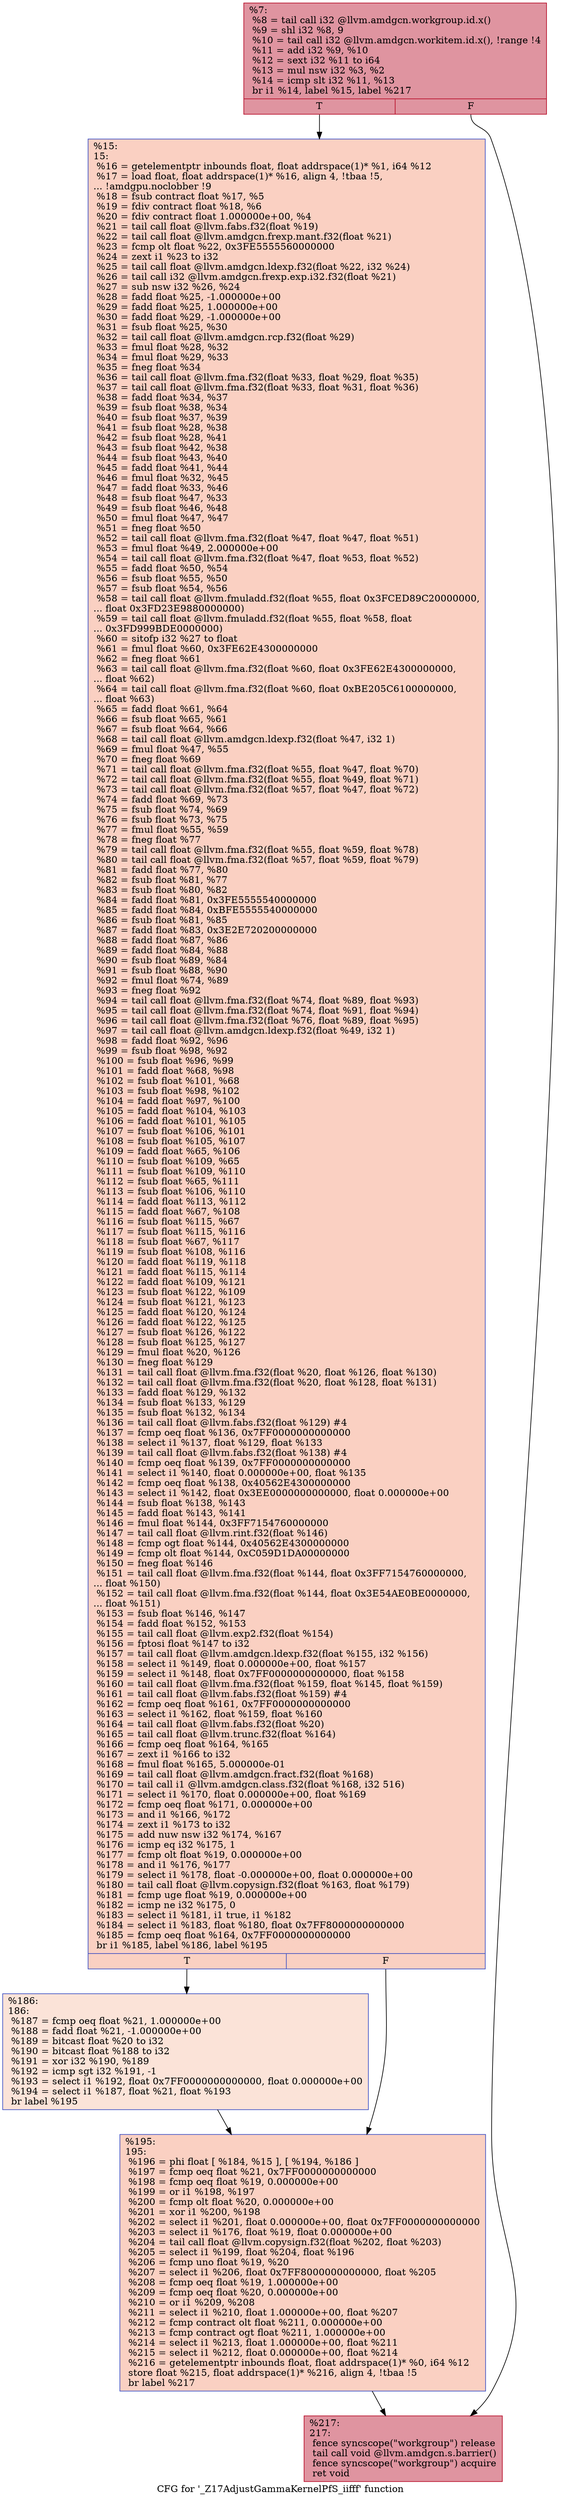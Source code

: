 digraph "CFG for '_Z17AdjustGammaKernelPfS_iifff' function" {
	label="CFG for '_Z17AdjustGammaKernelPfS_iifff' function";

	Node0x642c550 [shape=record,color="#b70d28ff", style=filled, fillcolor="#b70d2870",label="{%7:\l  %8 = tail call i32 @llvm.amdgcn.workgroup.id.x()\l  %9 = shl i32 %8, 9\l  %10 = tail call i32 @llvm.amdgcn.workitem.id.x(), !range !4\l  %11 = add i32 %9, %10\l  %12 = sext i32 %11 to i64\l  %13 = mul nsw i32 %3, %2\l  %14 = icmp slt i32 %11, %13\l  br i1 %14, label %15, label %217\l|{<s0>T|<s1>F}}"];
	Node0x642c550:s0 -> Node0x642de10;
	Node0x642c550:s1 -> Node0x642dea0;
	Node0x642de10 [shape=record,color="#3d50c3ff", style=filled, fillcolor="#f3947570",label="{%15:\l15:                                               \l  %16 = getelementptr inbounds float, float addrspace(1)* %1, i64 %12\l  %17 = load float, float addrspace(1)* %16, align 4, !tbaa !5,\l... !amdgpu.noclobber !9\l  %18 = fsub contract float %17, %5\l  %19 = fdiv contract float %18, %6\l  %20 = fdiv contract float 1.000000e+00, %4\l  %21 = tail call float @llvm.fabs.f32(float %19)\l  %22 = tail call float @llvm.amdgcn.frexp.mant.f32(float %21)\l  %23 = fcmp olt float %22, 0x3FE5555560000000\l  %24 = zext i1 %23 to i32\l  %25 = tail call float @llvm.amdgcn.ldexp.f32(float %22, i32 %24)\l  %26 = tail call i32 @llvm.amdgcn.frexp.exp.i32.f32(float %21)\l  %27 = sub nsw i32 %26, %24\l  %28 = fadd float %25, -1.000000e+00\l  %29 = fadd float %25, 1.000000e+00\l  %30 = fadd float %29, -1.000000e+00\l  %31 = fsub float %25, %30\l  %32 = tail call float @llvm.amdgcn.rcp.f32(float %29)\l  %33 = fmul float %28, %32\l  %34 = fmul float %29, %33\l  %35 = fneg float %34\l  %36 = tail call float @llvm.fma.f32(float %33, float %29, float %35)\l  %37 = tail call float @llvm.fma.f32(float %33, float %31, float %36)\l  %38 = fadd float %34, %37\l  %39 = fsub float %38, %34\l  %40 = fsub float %37, %39\l  %41 = fsub float %28, %38\l  %42 = fsub float %28, %41\l  %43 = fsub float %42, %38\l  %44 = fsub float %43, %40\l  %45 = fadd float %41, %44\l  %46 = fmul float %32, %45\l  %47 = fadd float %33, %46\l  %48 = fsub float %47, %33\l  %49 = fsub float %46, %48\l  %50 = fmul float %47, %47\l  %51 = fneg float %50\l  %52 = tail call float @llvm.fma.f32(float %47, float %47, float %51)\l  %53 = fmul float %49, 2.000000e+00\l  %54 = tail call float @llvm.fma.f32(float %47, float %53, float %52)\l  %55 = fadd float %50, %54\l  %56 = fsub float %55, %50\l  %57 = fsub float %54, %56\l  %58 = tail call float @llvm.fmuladd.f32(float %55, float 0x3FCED89C20000000,\l... float 0x3FD23E9880000000)\l  %59 = tail call float @llvm.fmuladd.f32(float %55, float %58, float\l... 0x3FD999BDE0000000)\l  %60 = sitofp i32 %27 to float\l  %61 = fmul float %60, 0x3FE62E4300000000\l  %62 = fneg float %61\l  %63 = tail call float @llvm.fma.f32(float %60, float 0x3FE62E4300000000,\l... float %62)\l  %64 = tail call float @llvm.fma.f32(float %60, float 0xBE205C6100000000,\l... float %63)\l  %65 = fadd float %61, %64\l  %66 = fsub float %65, %61\l  %67 = fsub float %64, %66\l  %68 = tail call float @llvm.amdgcn.ldexp.f32(float %47, i32 1)\l  %69 = fmul float %47, %55\l  %70 = fneg float %69\l  %71 = tail call float @llvm.fma.f32(float %55, float %47, float %70)\l  %72 = tail call float @llvm.fma.f32(float %55, float %49, float %71)\l  %73 = tail call float @llvm.fma.f32(float %57, float %47, float %72)\l  %74 = fadd float %69, %73\l  %75 = fsub float %74, %69\l  %76 = fsub float %73, %75\l  %77 = fmul float %55, %59\l  %78 = fneg float %77\l  %79 = tail call float @llvm.fma.f32(float %55, float %59, float %78)\l  %80 = tail call float @llvm.fma.f32(float %57, float %59, float %79)\l  %81 = fadd float %77, %80\l  %82 = fsub float %81, %77\l  %83 = fsub float %80, %82\l  %84 = fadd float %81, 0x3FE5555540000000\l  %85 = fadd float %84, 0xBFE5555540000000\l  %86 = fsub float %81, %85\l  %87 = fadd float %83, 0x3E2E720200000000\l  %88 = fadd float %87, %86\l  %89 = fadd float %84, %88\l  %90 = fsub float %89, %84\l  %91 = fsub float %88, %90\l  %92 = fmul float %74, %89\l  %93 = fneg float %92\l  %94 = tail call float @llvm.fma.f32(float %74, float %89, float %93)\l  %95 = tail call float @llvm.fma.f32(float %74, float %91, float %94)\l  %96 = tail call float @llvm.fma.f32(float %76, float %89, float %95)\l  %97 = tail call float @llvm.amdgcn.ldexp.f32(float %49, i32 1)\l  %98 = fadd float %92, %96\l  %99 = fsub float %98, %92\l  %100 = fsub float %96, %99\l  %101 = fadd float %68, %98\l  %102 = fsub float %101, %68\l  %103 = fsub float %98, %102\l  %104 = fadd float %97, %100\l  %105 = fadd float %104, %103\l  %106 = fadd float %101, %105\l  %107 = fsub float %106, %101\l  %108 = fsub float %105, %107\l  %109 = fadd float %65, %106\l  %110 = fsub float %109, %65\l  %111 = fsub float %109, %110\l  %112 = fsub float %65, %111\l  %113 = fsub float %106, %110\l  %114 = fadd float %113, %112\l  %115 = fadd float %67, %108\l  %116 = fsub float %115, %67\l  %117 = fsub float %115, %116\l  %118 = fsub float %67, %117\l  %119 = fsub float %108, %116\l  %120 = fadd float %119, %118\l  %121 = fadd float %115, %114\l  %122 = fadd float %109, %121\l  %123 = fsub float %122, %109\l  %124 = fsub float %121, %123\l  %125 = fadd float %120, %124\l  %126 = fadd float %122, %125\l  %127 = fsub float %126, %122\l  %128 = fsub float %125, %127\l  %129 = fmul float %20, %126\l  %130 = fneg float %129\l  %131 = tail call float @llvm.fma.f32(float %20, float %126, float %130)\l  %132 = tail call float @llvm.fma.f32(float %20, float %128, float %131)\l  %133 = fadd float %129, %132\l  %134 = fsub float %133, %129\l  %135 = fsub float %132, %134\l  %136 = tail call float @llvm.fabs.f32(float %129) #4\l  %137 = fcmp oeq float %136, 0x7FF0000000000000\l  %138 = select i1 %137, float %129, float %133\l  %139 = tail call float @llvm.fabs.f32(float %138) #4\l  %140 = fcmp oeq float %139, 0x7FF0000000000000\l  %141 = select i1 %140, float 0.000000e+00, float %135\l  %142 = fcmp oeq float %138, 0x40562E4300000000\l  %143 = select i1 %142, float 0x3EE0000000000000, float 0.000000e+00\l  %144 = fsub float %138, %143\l  %145 = fadd float %143, %141\l  %146 = fmul float %144, 0x3FF7154760000000\l  %147 = tail call float @llvm.rint.f32(float %146)\l  %148 = fcmp ogt float %144, 0x40562E4300000000\l  %149 = fcmp olt float %144, 0xC059D1DA00000000\l  %150 = fneg float %146\l  %151 = tail call float @llvm.fma.f32(float %144, float 0x3FF7154760000000,\l... float %150)\l  %152 = tail call float @llvm.fma.f32(float %144, float 0x3E54AE0BE0000000,\l... float %151)\l  %153 = fsub float %146, %147\l  %154 = fadd float %152, %153\l  %155 = tail call float @llvm.exp2.f32(float %154)\l  %156 = fptosi float %147 to i32\l  %157 = tail call float @llvm.amdgcn.ldexp.f32(float %155, i32 %156)\l  %158 = select i1 %149, float 0.000000e+00, float %157\l  %159 = select i1 %148, float 0x7FF0000000000000, float %158\l  %160 = tail call float @llvm.fma.f32(float %159, float %145, float %159)\l  %161 = tail call float @llvm.fabs.f32(float %159) #4\l  %162 = fcmp oeq float %161, 0x7FF0000000000000\l  %163 = select i1 %162, float %159, float %160\l  %164 = tail call float @llvm.fabs.f32(float %20)\l  %165 = tail call float @llvm.trunc.f32(float %164)\l  %166 = fcmp oeq float %164, %165\l  %167 = zext i1 %166 to i32\l  %168 = fmul float %165, 5.000000e-01\l  %169 = tail call float @llvm.amdgcn.fract.f32(float %168)\l  %170 = tail call i1 @llvm.amdgcn.class.f32(float %168, i32 516)\l  %171 = select i1 %170, float 0.000000e+00, float %169\l  %172 = fcmp oeq float %171, 0.000000e+00\l  %173 = and i1 %166, %172\l  %174 = zext i1 %173 to i32\l  %175 = add nuw nsw i32 %174, %167\l  %176 = icmp eq i32 %175, 1\l  %177 = fcmp olt float %19, 0.000000e+00\l  %178 = and i1 %176, %177\l  %179 = select i1 %178, float -0.000000e+00, float 0.000000e+00\l  %180 = tail call float @llvm.copysign.f32(float %163, float %179)\l  %181 = fcmp uge float %19, 0.000000e+00\l  %182 = icmp ne i32 %175, 0\l  %183 = select i1 %181, i1 true, i1 %182\l  %184 = select i1 %183, float %180, float 0x7FF8000000000000\l  %185 = fcmp oeq float %164, 0x7FF0000000000000\l  br i1 %185, label %186, label %195\l|{<s0>T|<s1>F}}"];
	Node0x642de10:s0 -> Node0x6437e90;
	Node0x642de10:s1 -> Node0x6437f20;
	Node0x6437e90 [shape=record,color="#3d50c3ff", style=filled, fillcolor="#f6bfa670",label="{%186:\l186:                                              \l  %187 = fcmp oeq float %21, 1.000000e+00\l  %188 = fadd float %21, -1.000000e+00\l  %189 = bitcast float %20 to i32\l  %190 = bitcast float %188 to i32\l  %191 = xor i32 %190, %189\l  %192 = icmp sgt i32 %191, -1\l  %193 = select i1 %192, float 0x7FF0000000000000, float 0.000000e+00\l  %194 = select i1 %187, float %21, float %193\l  br label %195\l}"];
	Node0x6437e90 -> Node0x6437f20;
	Node0x6437f20 [shape=record,color="#3d50c3ff", style=filled, fillcolor="#f3947570",label="{%195:\l195:                                              \l  %196 = phi float [ %184, %15 ], [ %194, %186 ]\l  %197 = fcmp oeq float %21, 0x7FF0000000000000\l  %198 = fcmp oeq float %19, 0.000000e+00\l  %199 = or i1 %198, %197\l  %200 = fcmp olt float %20, 0.000000e+00\l  %201 = xor i1 %200, %198\l  %202 = select i1 %201, float 0.000000e+00, float 0x7FF0000000000000\l  %203 = select i1 %176, float %19, float 0.000000e+00\l  %204 = tail call float @llvm.copysign.f32(float %202, float %203)\l  %205 = select i1 %199, float %204, float %196\l  %206 = fcmp uno float %19, %20\l  %207 = select i1 %206, float 0x7FF8000000000000, float %205\l  %208 = fcmp oeq float %19, 1.000000e+00\l  %209 = fcmp oeq float %20, 0.000000e+00\l  %210 = or i1 %209, %208\l  %211 = select i1 %210, float 1.000000e+00, float %207\l  %212 = fcmp contract olt float %211, 0.000000e+00\l  %213 = fcmp contract ogt float %211, 1.000000e+00\l  %214 = select i1 %213, float 1.000000e+00, float %211\l  %215 = select i1 %212, float 0.000000e+00, float %214\l  %216 = getelementptr inbounds float, float addrspace(1)* %0, i64 %12\l  store float %215, float addrspace(1)* %216, align 4, !tbaa !5\l  br label %217\l}"];
	Node0x6437f20 -> Node0x642dea0;
	Node0x642dea0 [shape=record,color="#b70d28ff", style=filled, fillcolor="#b70d2870",label="{%217:\l217:                                              \l  fence syncscope(\"workgroup\") release\l  tail call void @llvm.amdgcn.s.barrier()\l  fence syncscope(\"workgroup\") acquire\l  ret void\l}"];
}
